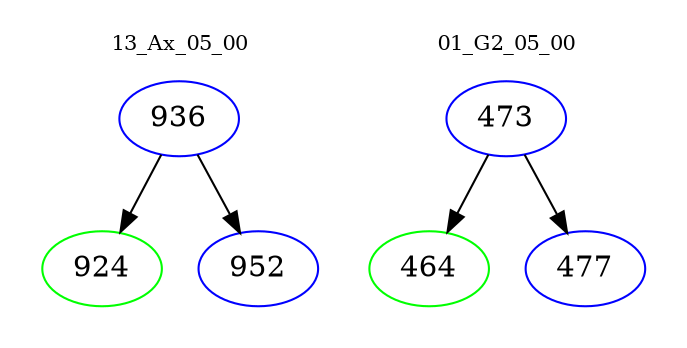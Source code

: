 digraph{
subgraph cluster_0 {
color = white
label = "13_Ax_05_00";
fontsize=10;
T0_936 [label="936", color="blue"]
T0_936 -> T0_924 [color="black"]
T0_924 [label="924", color="green"]
T0_936 -> T0_952 [color="black"]
T0_952 [label="952", color="blue"]
}
subgraph cluster_1 {
color = white
label = "01_G2_05_00";
fontsize=10;
T1_473 [label="473", color="blue"]
T1_473 -> T1_464 [color="black"]
T1_464 [label="464", color="green"]
T1_473 -> T1_477 [color="black"]
T1_477 [label="477", color="blue"]
}
}
